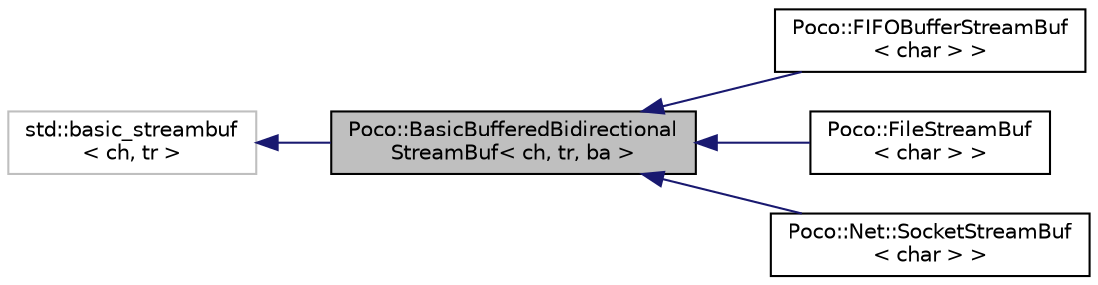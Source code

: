 digraph "Poco::BasicBufferedBidirectionalStreamBuf&lt; ch, tr, ba &gt;"
{
 // LATEX_PDF_SIZE
  edge [fontname="Helvetica",fontsize="10",labelfontname="Helvetica",labelfontsize="10"];
  node [fontname="Helvetica",fontsize="10",shape=record];
  rankdir="LR";
  Node1 [label="Poco::BasicBufferedBidirectional\lStreamBuf\< ch, tr, ba \>",height=0.2,width=0.4,color="black", fillcolor="grey75", style="filled", fontcolor="black",tooltip=" "];
  Node2 -> Node1 [dir="back",color="midnightblue",fontsize="10",style="solid"];
  Node2 [label="std::basic_streambuf\l\< ch, tr \>",height=0.2,width=0.4,color="grey75", fillcolor="white", style="filled",tooltip=" "];
  Node1 -> Node3 [dir="back",color="midnightblue",fontsize="10",style="solid"];
  Node3 [label="Poco::FIFOBufferStreamBuf\l\< char \> \>",height=0.2,width=0.4,color="black", fillcolor="white", style="filled",URL="$classPoco_1_1FIFOBufferStreamBuf.html",tooltip=" "];
  Node1 -> Node4 [dir="back",color="midnightblue",fontsize="10",style="solid"];
  Node4 [label="Poco::FileStreamBuf\l\< char \> \>",height=0.2,width=0.4,color="black", fillcolor="white", style="filled",URL="$classPoco_1_1FileStreamBuf.html",tooltip="This stream buffer handles Fileio."];
  Node1 -> Node5 [dir="back",color="midnightblue",fontsize="10",style="solid"];
  Node5 [label="Poco::Net::SocketStreamBuf\l\< char \> \>",height=0.2,width=0.4,color="black", fillcolor="white", style="filled",URL="$classPoco_1_1Net_1_1SocketStreamBuf.html",tooltip="This is the streambuf class used for reading from and writing to a socket."];
}
